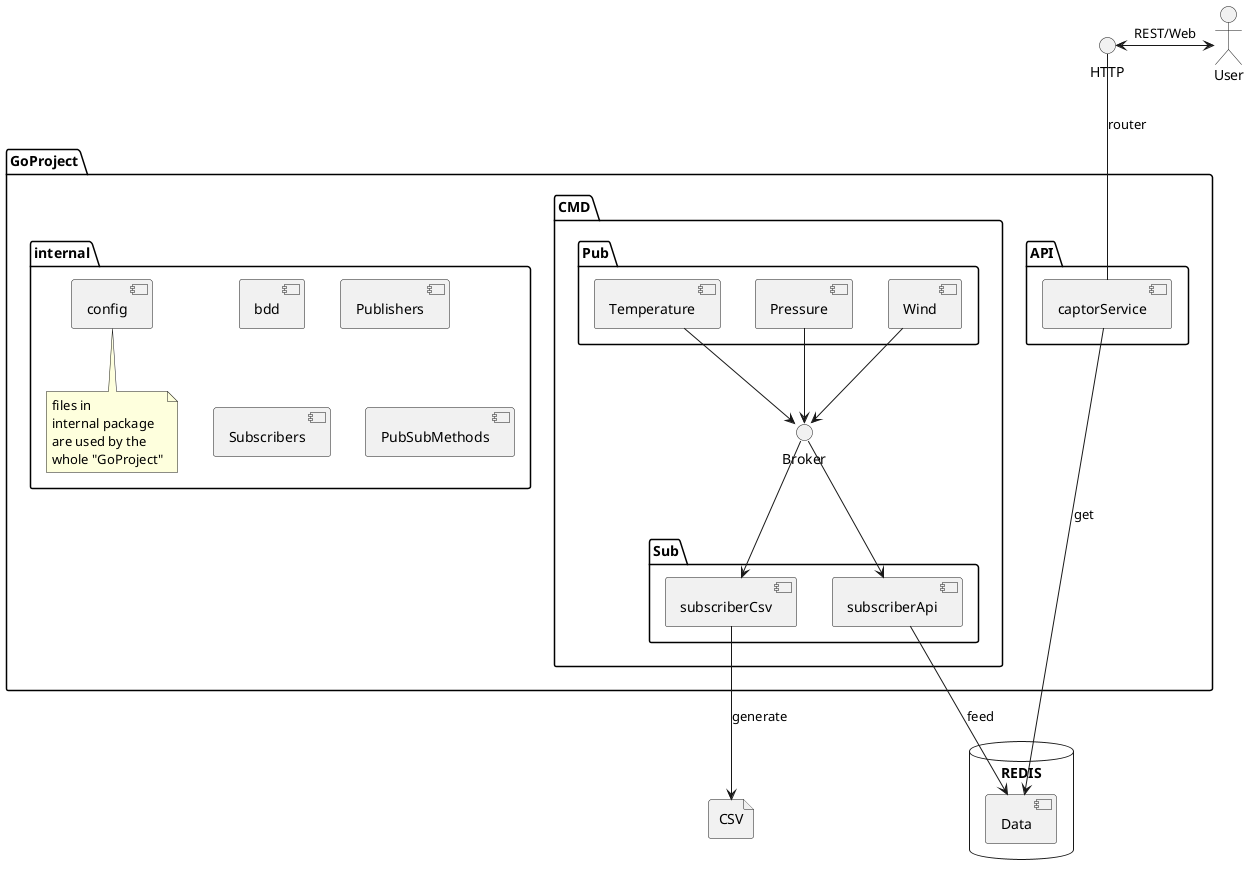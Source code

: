 @startuml
'https://plantuml.com/component-diagram

interface HTTP

actor User
package "GoProject" {
package "API" {
    [captorService]
}

package "CMD" {
    package "Pub" {
        [Wind]
        [Temperature]
        [Pressure]


    }
    package "Sub" {
        [subscriberApi]
        [subscriberCsv]

    }
    interface Broker
}

package "internal" {
    [bdd]
    [config]
    [Publishers]
    [Subscribers]
    [PubSubMethods]
    note bottom of [config]
        files in
        internal package
        are used by the
        whole "GoProject"
    end note

}

}

database "REDIS"{
    [Data]

}

file "CSV"

User <-left-> HTTP : "REST/Web"
HTTP -down- [captorService] : router
[captorService] -down-> [Data]: "get"

[subscriberApi] -down-> [Data]: "feed"
[subscriberCsv] -down-> "CSV": "generate"

[subscriberApi] <-up- "Broker"
[subscriberCsv] <-up- "Broker"
"Broker" <-up- [Wind]
"Broker" <-up- [Pressure]
"Broker" <-up- [Temperature]








@enduml
